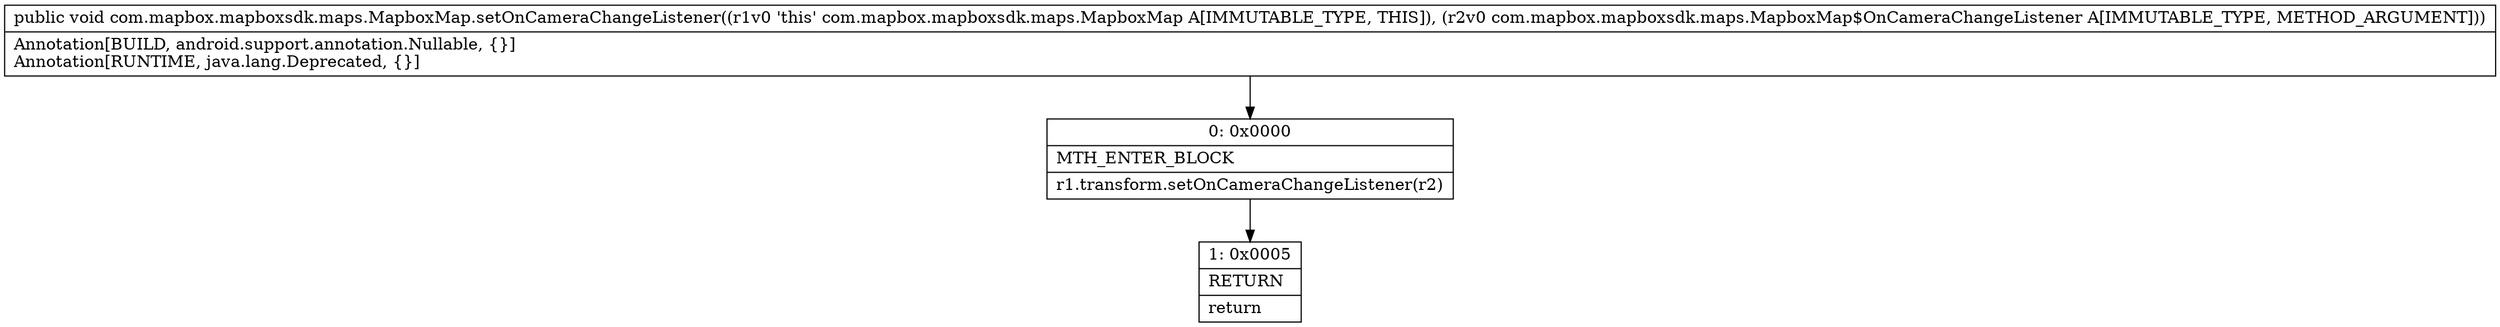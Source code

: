 digraph "CFG forcom.mapbox.mapboxsdk.maps.MapboxMap.setOnCameraChangeListener(Lcom\/mapbox\/mapboxsdk\/maps\/MapboxMap$OnCameraChangeListener;)V" {
Node_0 [shape=record,label="{0\:\ 0x0000|MTH_ENTER_BLOCK\l|r1.transform.setOnCameraChangeListener(r2)\l}"];
Node_1 [shape=record,label="{1\:\ 0x0005|RETURN\l|return\l}"];
MethodNode[shape=record,label="{public void com.mapbox.mapboxsdk.maps.MapboxMap.setOnCameraChangeListener((r1v0 'this' com.mapbox.mapboxsdk.maps.MapboxMap A[IMMUTABLE_TYPE, THIS]), (r2v0 com.mapbox.mapboxsdk.maps.MapboxMap$OnCameraChangeListener A[IMMUTABLE_TYPE, METHOD_ARGUMENT]))  | Annotation[BUILD, android.support.annotation.Nullable, \{\}]\lAnnotation[RUNTIME, java.lang.Deprecated, \{\}]\l}"];
MethodNode -> Node_0;
Node_0 -> Node_1;
}


